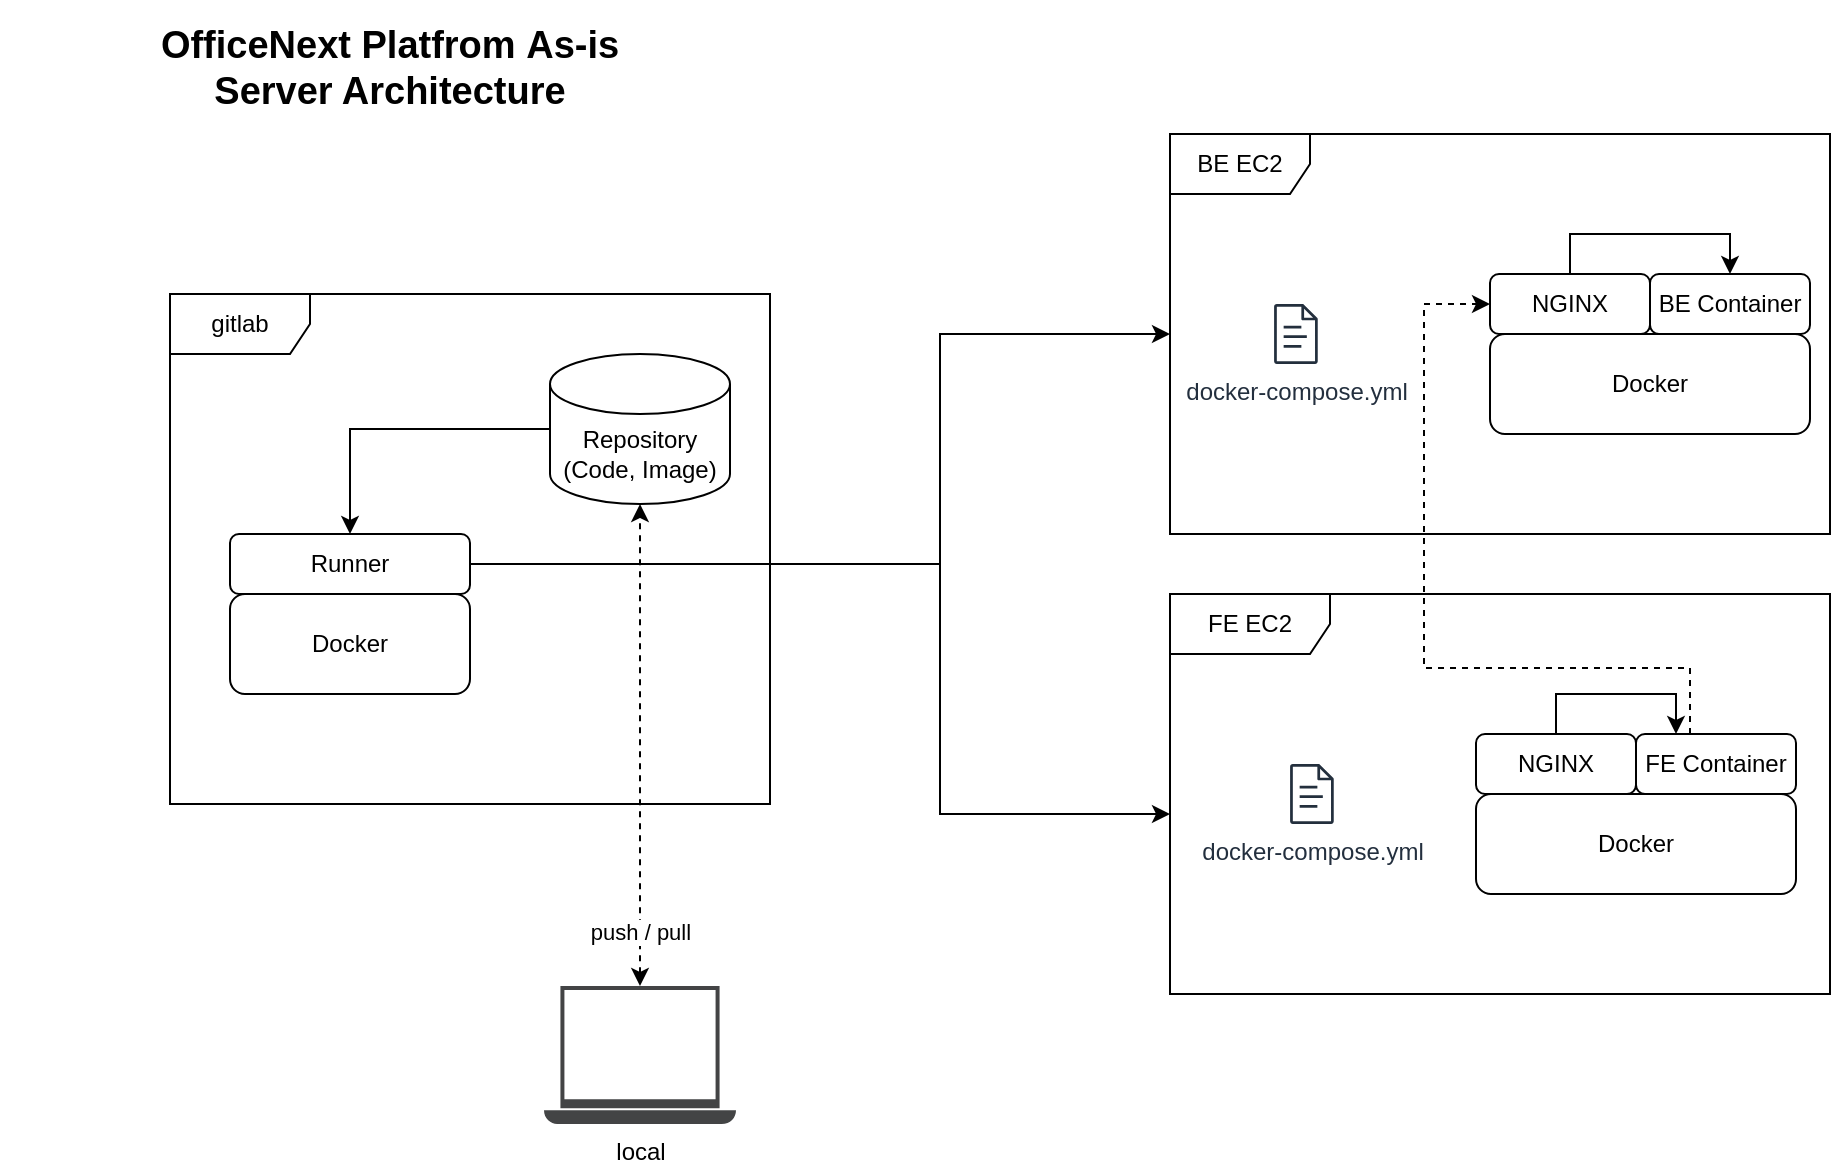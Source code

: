 <mxfile version="26.1.0">
  <diagram name="페이지-1" id="rf7EFunDmAB-ykwR9J7b">
    <mxGraphModel dx="1242" dy="819" grid="0" gridSize="10" guides="1" tooltips="1" connect="1" arrows="1" fold="1" page="1" pageScale="1" pageWidth="1600" pageHeight="1400" background="none" math="0" shadow="0">
      <root>
        <mxCell id="0" />
        <mxCell id="1" parent="0" />
        <mxCell id="ZhHLJX4HFlj_oHhNkQ0L-2" value="BE EC2" style="shape=umlFrame;whiteSpace=wrap;html=1;pointerEvents=0;width=70;height=30;" vertex="1" parent="1">
          <mxGeometry x="824" y="260" width="330" height="200" as="geometry" />
        </mxCell>
        <mxCell id="ZhHLJX4HFlj_oHhNkQ0L-3" value="FE EC2" style="shape=umlFrame;whiteSpace=wrap;html=1;pointerEvents=0;width=80;height=30;" vertex="1" parent="1">
          <mxGeometry x="824" y="490" width="330" height="200" as="geometry" />
        </mxCell>
        <mxCell id="ZhHLJX4HFlj_oHhNkQ0L-4" value="gitlab" style="shape=umlFrame;whiteSpace=wrap;html=1;pointerEvents=0;width=70;height=30;" vertex="1" parent="1">
          <mxGeometry x="324" y="340" width="300" height="255" as="geometry" />
        </mxCell>
        <mxCell id="ZhHLJX4HFlj_oHhNkQ0L-22" style="edgeStyle=orthogonalEdgeStyle;rounded=0;orthogonalLoop=1;jettySize=auto;html=1;" edge="1" parent="1" source="ZhHLJX4HFlj_oHhNkQ0L-5" target="ZhHLJX4HFlj_oHhNkQ0L-2">
          <mxGeometry relative="1" as="geometry">
            <Array as="points">
              <mxPoint x="709" y="475" />
              <mxPoint x="709" y="360" />
            </Array>
          </mxGeometry>
        </mxCell>
        <mxCell id="ZhHLJX4HFlj_oHhNkQ0L-23" style="edgeStyle=orthogonalEdgeStyle;rounded=0;orthogonalLoop=1;jettySize=auto;html=1;" edge="1" parent="1" source="ZhHLJX4HFlj_oHhNkQ0L-5" target="ZhHLJX4HFlj_oHhNkQ0L-3">
          <mxGeometry relative="1" as="geometry">
            <Array as="points">
              <mxPoint x="709" y="475" />
              <mxPoint x="709" y="600" />
            </Array>
          </mxGeometry>
        </mxCell>
        <mxCell id="ZhHLJX4HFlj_oHhNkQ0L-5" value="Runner" style="rounded=1;whiteSpace=wrap;html=1;" vertex="1" parent="1">
          <mxGeometry x="354" y="460" width="120" height="30" as="geometry" />
        </mxCell>
        <mxCell id="ZhHLJX4HFlj_oHhNkQ0L-6" value="Docker" style="rounded=1;whiteSpace=wrap;html=1;" vertex="1" parent="1">
          <mxGeometry x="354" y="490" width="120" height="50" as="geometry" />
        </mxCell>
        <mxCell id="ZhHLJX4HFlj_oHhNkQ0L-7" value="Docker" style="rounded=1;whiteSpace=wrap;html=1;" vertex="1" parent="1">
          <mxGeometry x="984" y="360" width="160" height="50" as="geometry" />
        </mxCell>
        <mxCell id="ZhHLJX4HFlj_oHhNkQ0L-8" value="Docker" style="rounded=1;whiteSpace=wrap;html=1;" vertex="1" parent="1">
          <mxGeometry x="977" y="590" width="160" height="50" as="geometry" />
        </mxCell>
        <mxCell id="ZhHLJX4HFlj_oHhNkQ0L-12" value="BE Container" style="rounded=1;whiteSpace=wrap;html=1;" vertex="1" parent="1">
          <mxGeometry x="1064" y="330" width="80" height="30" as="geometry" />
        </mxCell>
        <mxCell id="ZhHLJX4HFlj_oHhNkQ0L-31" style="edgeStyle=orthogonalEdgeStyle;rounded=0;orthogonalLoop=1;jettySize=auto;html=1;entryX=0;entryY=0.5;entryDx=0;entryDy=0;dashed=1;" edge="1" parent="1" source="ZhHLJX4HFlj_oHhNkQ0L-13" target="ZhHLJX4HFlj_oHhNkQ0L-19">
          <mxGeometry relative="1" as="geometry">
            <Array as="points">
              <mxPoint x="1084" y="527" />
              <mxPoint x="951" y="527" />
              <mxPoint x="951" y="345" />
            </Array>
          </mxGeometry>
        </mxCell>
        <mxCell id="ZhHLJX4HFlj_oHhNkQ0L-13" value="FE Container" style="rounded=1;whiteSpace=wrap;html=1;" vertex="1" parent="1">
          <mxGeometry x="1057" y="560" width="80" height="30" as="geometry" />
        </mxCell>
        <mxCell id="ZhHLJX4HFlj_oHhNkQ0L-14" value="docker-compose.yml" style="sketch=0;outlineConnect=0;fontColor=#232F3E;gradientColor=none;fillColor=#232F3D;strokeColor=none;dashed=0;verticalLabelPosition=bottom;verticalAlign=top;align=center;html=1;fontSize=12;fontStyle=0;aspect=fixed;pointerEvents=1;shape=mxgraph.aws4.document;" vertex="1" parent="1">
          <mxGeometry x="876" y="345" width="21.92" height="30" as="geometry" />
        </mxCell>
        <mxCell id="ZhHLJX4HFlj_oHhNkQ0L-15" value="docker-compose.yml" style="sketch=0;outlineConnect=0;fontColor=#232F3E;gradientColor=none;fillColor=#232F3D;strokeColor=none;dashed=0;verticalLabelPosition=bottom;verticalAlign=top;align=center;html=1;fontSize=12;fontStyle=0;aspect=fixed;pointerEvents=1;shape=mxgraph.aws4.document;" vertex="1" parent="1">
          <mxGeometry x="884" y="575" width="21.92" height="30" as="geometry" />
        </mxCell>
        <mxCell id="ZhHLJX4HFlj_oHhNkQ0L-33" style="edgeStyle=orthogonalEdgeStyle;rounded=0;orthogonalLoop=1;jettySize=auto;html=1;entryX=0.25;entryY=0;entryDx=0;entryDy=0;" edge="1" parent="1" source="ZhHLJX4HFlj_oHhNkQ0L-18" target="ZhHLJX4HFlj_oHhNkQ0L-13">
          <mxGeometry relative="1" as="geometry" />
        </mxCell>
        <mxCell id="ZhHLJX4HFlj_oHhNkQ0L-18" value="NGINX" style="rounded=1;whiteSpace=wrap;html=1;" vertex="1" parent="1">
          <mxGeometry x="977" y="560" width="80" height="30" as="geometry" />
        </mxCell>
        <mxCell id="ZhHLJX4HFlj_oHhNkQ0L-34" style="edgeStyle=orthogonalEdgeStyle;rounded=0;orthogonalLoop=1;jettySize=auto;html=1;entryX=0.5;entryY=0;entryDx=0;entryDy=0;" edge="1" parent="1" source="ZhHLJX4HFlj_oHhNkQ0L-19" target="ZhHLJX4HFlj_oHhNkQ0L-12">
          <mxGeometry relative="1" as="geometry" />
        </mxCell>
        <mxCell id="ZhHLJX4HFlj_oHhNkQ0L-19" value="NGINX" style="rounded=1;whiteSpace=wrap;html=1;" vertex="1" parent="1">
          <mxGeometry x="984" y="330" width="80" height="30" as="geometry" />
        </mxCell>
        <mxCell id="ZhHLJX4HFlj_oHhNkQ0L-21" style="rounded=0;orthogonalLoop=1;jettySize=auto;html=1;entryX=0.5;entryY=0;entryDx=0;entryDy=0;edgeStyle=orthogonalEdgeStyle;" edge="1" parent="1" source="ZhHLJX4HFlj_oHhNkQ0L-20" target="ZhHLJX4HFlj_oHhNkQ0L-5">
          <mxGeometry relative="1" as="geometry" />
        </mxCell>
        <mxCell id="ZhHLJX4HFlj_oHhNkQ0L-20" value="Repository&lt;br&gt;(Code, Image)" style="shape=cylinder3;whiteSpace=wrap;html=1;boundedLbl=1;backgroundOutline=1;size=15;" vertex="1" parent="1">
          <mxGeometry x="514" y="370" width="90" height="75" as="geometry" />
        </mxCell>
        <mxCell id="ZhHLJX4HFlj_oHhNkQ0L-28" style="edgeStyle=orthogonalEdgeStyle;rounded=0;orthogonalLoop=1;jettySize=auto;html=1;dashed=1;startArrow=classic;startFill=1;" edge="1" parent="1" source="ZhHLJX4HFlj_oHhNkQ0L-27" target="ZhHLJX4HFlj_oHhNkQ0L-20">
          <mxGeometry relative="1" as="geometry" />
        </mxCell>
        <mxCell id="ZhHLJX4HFlj_oHhNkQ0L-29" value="push / pull" style="edgeLabel;html=1;align=center;verticalAlign=middle;resizable=0;points=[];" vertex="1" connectable="0" parent="ZhHLJX4HFlj_oHhNkQ0L-28">
          <mxGeometry x="-0.82" y="-3" relative="1" as="geometry">
            <mxPoint x="-3" y="-6" as="offset" />
          </mxGeometry>
        </mxCell>
        <mxCell id="ZhHLJX4HFlj_oHhNkQ0L-27" value="local" style="sketch=0;pointerEvents=1;shadow=0;dashed=0;html=1;strokeColor=none;fillColor=#434445;aspect=fixed;labelPosition=center;verticalLabelPosition=bottom;verticalAlign=top;align=center;outlineConnect=0;shape=mxgraph.vvd.laptop;" vertex="1" parent="1">
          <mxGeometry x="511" y="686" width="96" height="69.12" as="geometry" />
        </mxCell>
        <mxCell id="ZhHLJX4HFlj_oHhNkQ0L-30" value="&lt;b&gt;&lt;font style=&quot;font-size: 19px;&quot;&gt;OfficeNext Platfrom&amp;nbsp;&lt;/font&gt;&lt;/b&gt;&lt;b&gt;&lt;font style=&quot;font-size: 19px;&quot;&gt;As-is&lt;br&gt;&lt;/font&gt;&lt;/b&gt;&lt;b&gt;&lt;font style=&quot;font-size: 19px;&quot;&gt;Server Architecture&lt;/font&gt;&lt;/b&gt;" style="text;html=1;align=center;verticalAlign=middle;whiteSpace=wrap;rounded=0;" vertex="1" parent="1">
          <mxGeometry x="239" y="193" width="390" height="67" as="geometry" />
        </mxCell>
      </root>
    </mxGraphModel>
  </diagram>
</mxfile>
